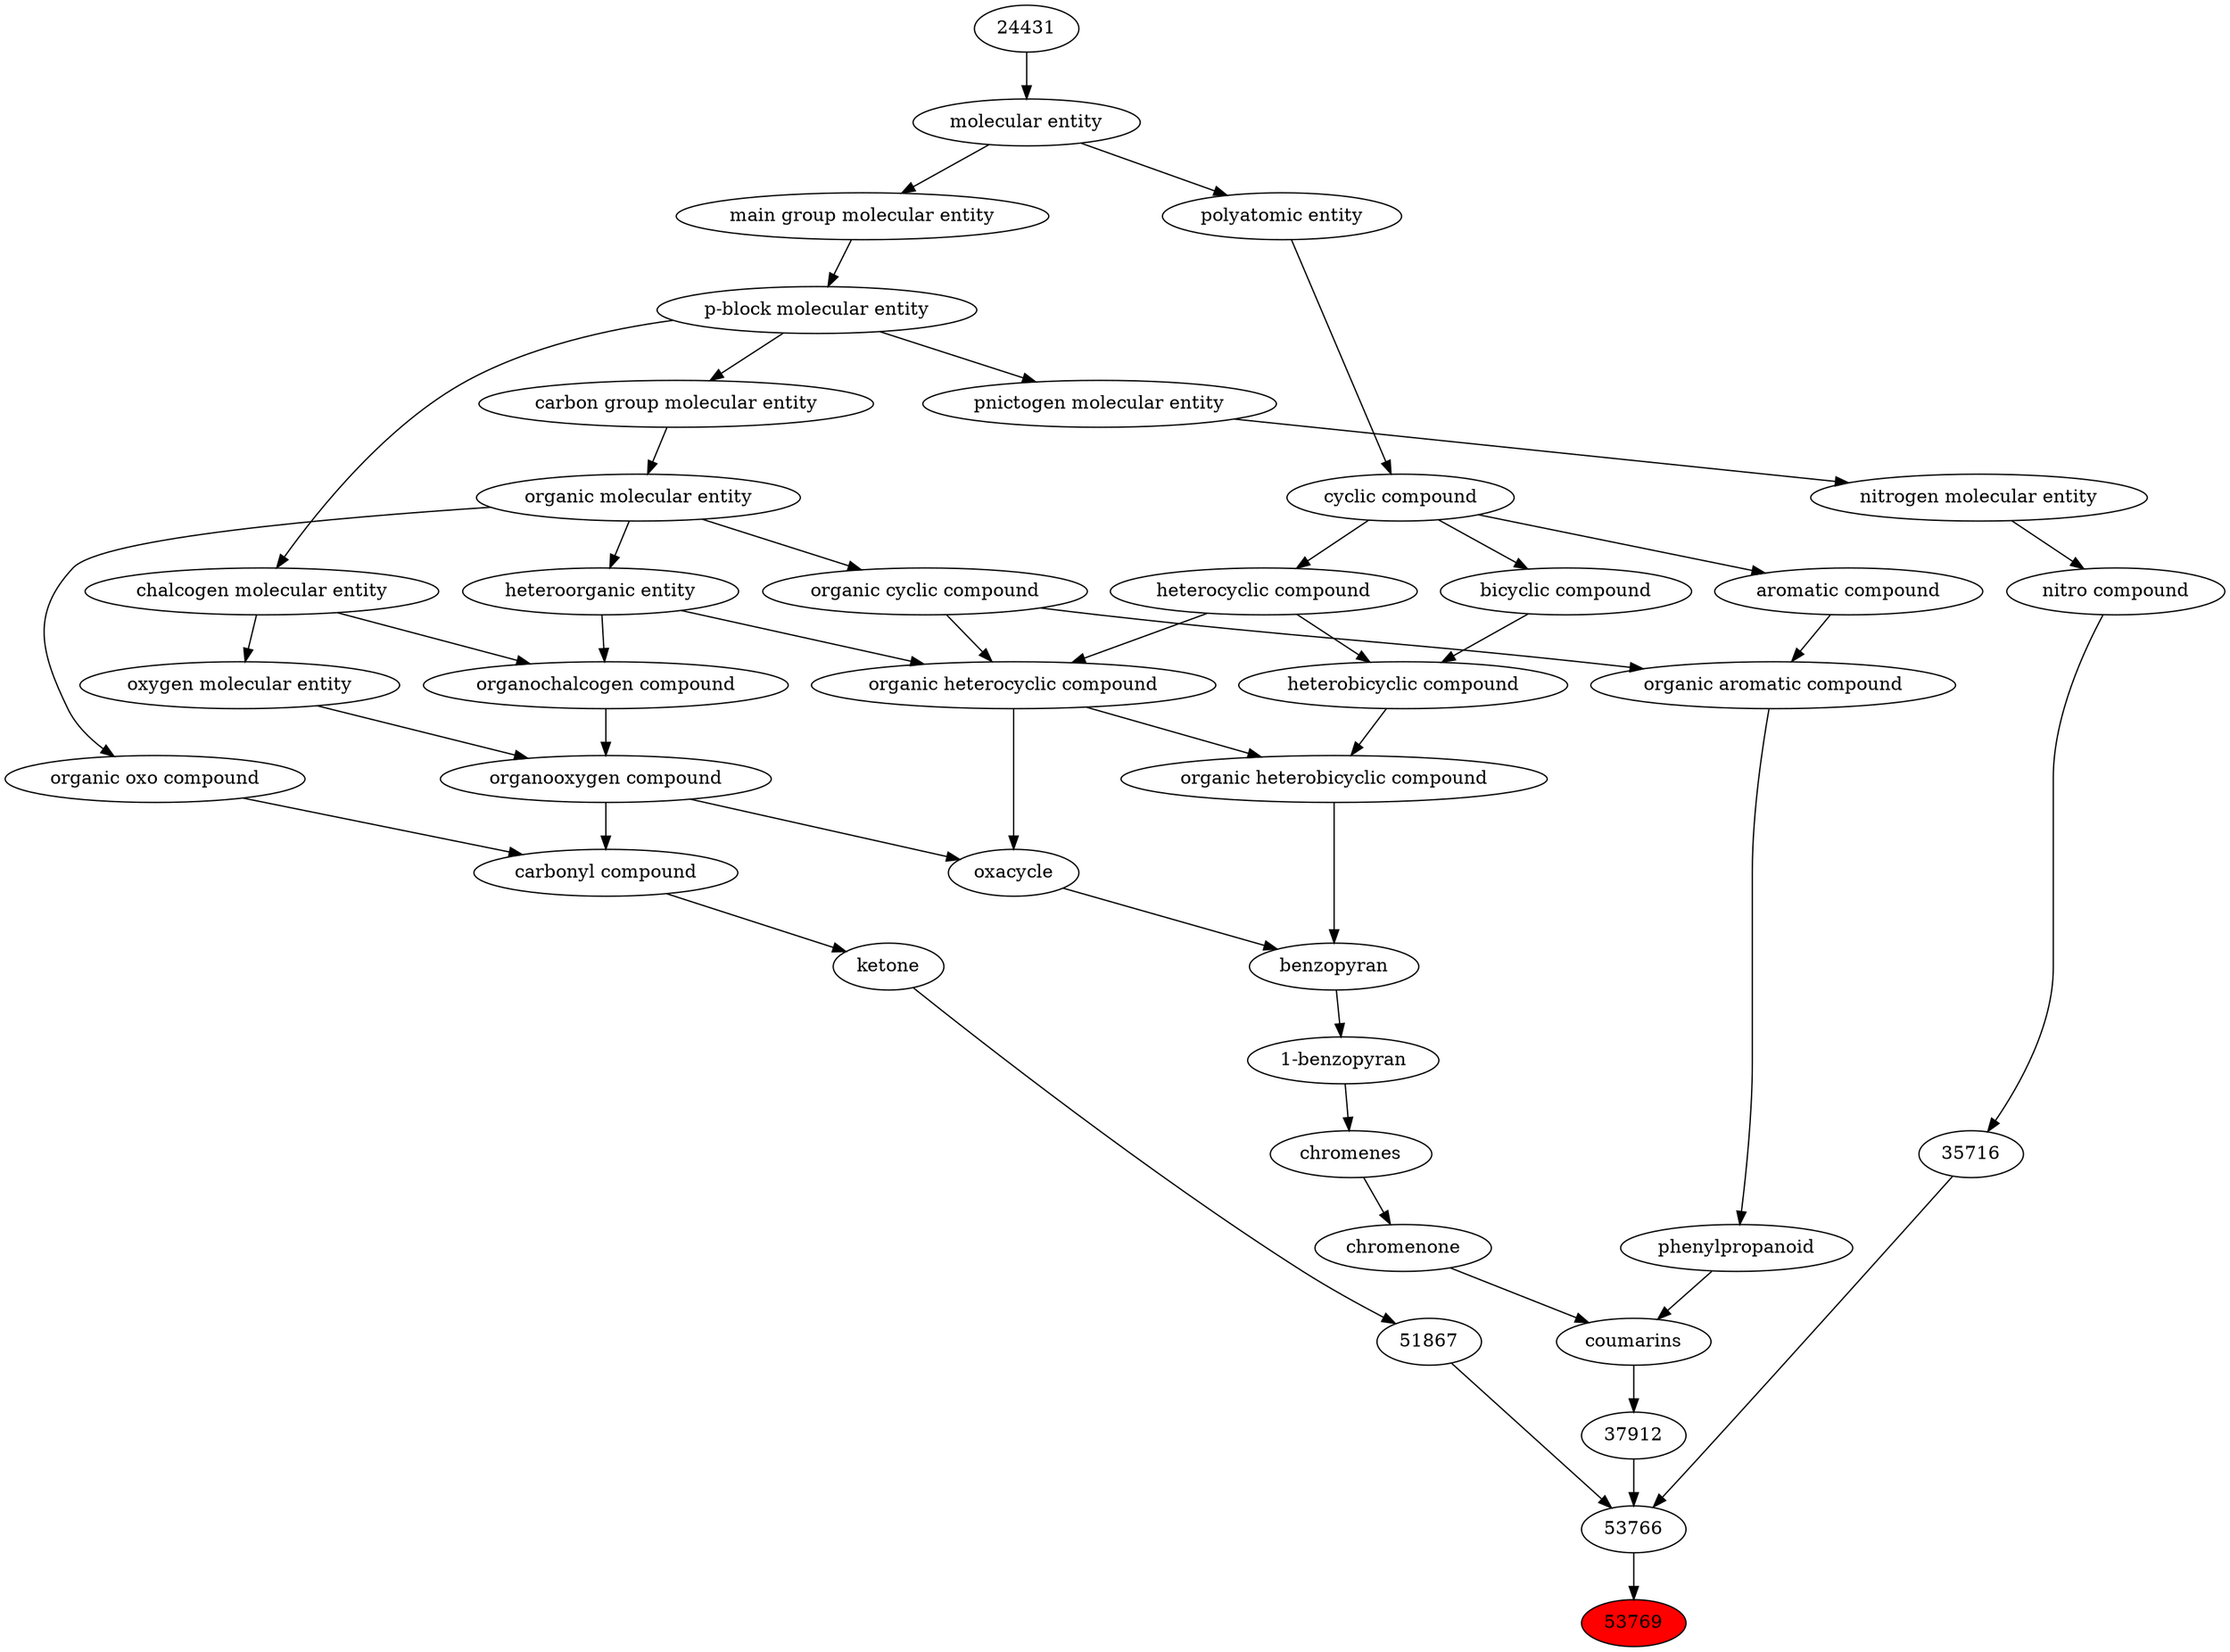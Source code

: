 digraph tree{ 
53769 [label="53769" fillcolor=red style=filled]
53766 -> 53769
53766 [label="53766"]
37912 -> 53766
51867 -> 53766
35716 -> 53766
37912 [label="37912"]
23403 -> 37912
51867 [label="51867"]
17087 -> 51867
35716 [label="35716"]
35715 -> 35716
23403 [label="coumarins"]
26004 -> 23403
38445 -> 23403
17087 [label="ketone"]
36586 -> 17087
35715 [label="nitro compound"]
51143 -> 35715
26004 [label="phenylpropanoid"]
33659 -> 26004
38445 [label="chromenone"]
23232 -> 38445
36586 [label="carbonyl compound"]
36587 -> 36586
36963 -> 36586
51143 [label="nitrogen molecular entity"]
33302 -> 51143
33659 [label="organic aromatic compound"]
33832 -> 33659
33655 -> 33659
23232 [label="chromenes"]
38443 -> 23232
36587 [label="organic oxo compound"]
50860 -> 36587
36963 [label="organooxygen compound"]
36962 -> 36963
25806 -> 36963
33302 [label="pnictogen molecular entity"]
33675 -> 33302
33832 [label="organic cyclic compound"]
50860 -> 33832
33655 [label="aromatic compound"]
33595 -> 33655
38443 [label="1-benzopyran"]
22727 -> 38443
50860 [label="organic molecular entity"]
33582 -> 50860
36962 [label="organochalcogen compound"]
33285 -> 36962
33304 -> 36962
25806 [label="oxygen molecular entity"]
33304 -> 25806
33675 [label="p-block molecular entity"]
33579 -> 33675
33595 [label="cyclic compound"]
36357 -> 33595
22727 [label="benzopyran"]
38104 -> 22727
27171 -> 22727
33582 [label="carbon group molecular entity"]
33675 -> 33582
33285 [label="heteroorganic entity"]
50860 -> 33285
33304 [label="chalcogen molecular entity"]
33675 -> 33304
33579 [label="main group molecular entity"]
23367 -> 33579
36357 [label="polyatomic entity"]
23367 -> 36357
38104 [label="oxacycle"]
24532 -> 38104
36963 -> 38104
27171 [label="organic heterobicyclic compound"]
33672 -> 27171
24532 -> 27171
23367 [label="molecular entity"]
24431 -> 23367
24532 [label="organic heterocyclic compound"]
33285 -> 24532
33832 -> 24532
5686 -> 24532
33672 [label="heterobicyclic compound"]
33636 -> 33672
5686 -> 33672
24431 [label="24431"]
5686 [label="heterocyclic compound"]
33595 -> 5686
33636 [label="bicyclic compound"]
33595 -> 33636
}